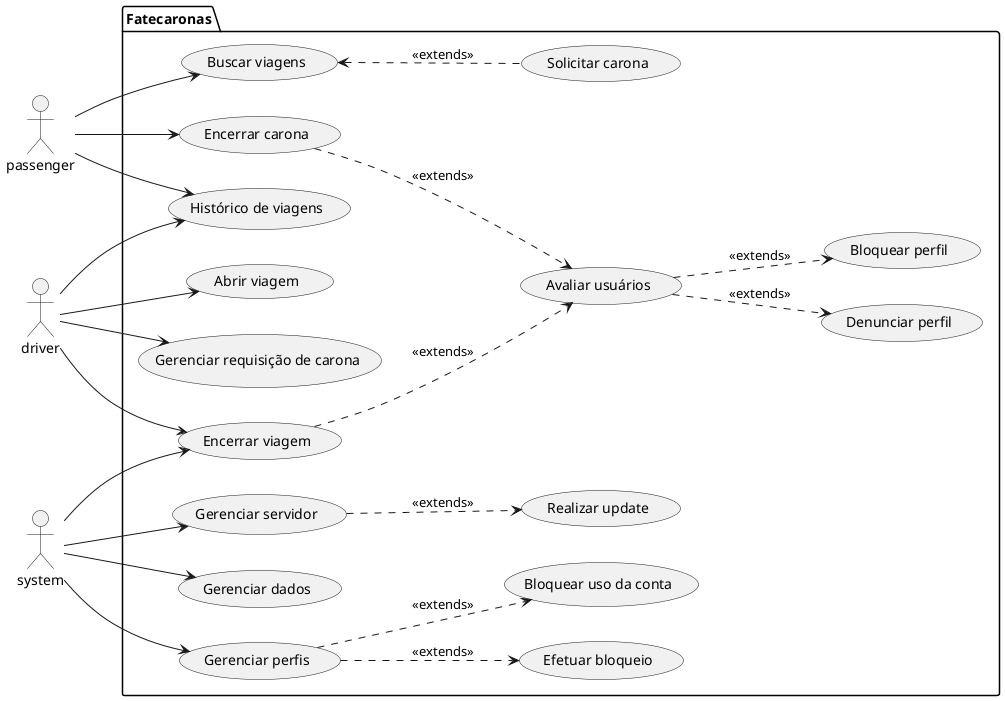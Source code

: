 @startuml Fatecaronas
left to right direction

' Actors
actor passenger as p
actor driver as d
actor system as a

package "Fatecaronas" {
    ' Usecases
    usecase "Buscar viagens" as UC1
    usecase "Solicitar carona" as UC2
    usecase "Encerrar carona" as UC3
    usecase "Histórico de viagens" as UC5
    usecase "Avaliar usuários" as UC6
    usecase "Abrir viagem" as UC7
    usecase "Gerenciar requisição de carona" as UC8
    usecase "Encerrar viagem" as UC9
    usecase "Denunciar perfil" as UC10
    usecase "Bloquear perfil" as UC11
    usecase "Gerenciar servidor" as UC12
    usecase "Gerenciar dados" as UC13
    usecase "Gerenciar perfis" as UC14
    usecase "Efetuar bloqueio" as UC15
    usecase "Bloquear uso da conta" as UC16
    usecase "Realizar update" as UC17
}

' Relations
p --> UC1
p --> UC3
p --> UC5
UC1 <.. UC2: <<extends>>
UC3 ..> UC6: <<extends>>
UC9 ..> UC6: <<extends>>
UC6 ..> UC10: <<extends>>
UC6 ..> UC11: <<extends>>
d --> UC7
d --> UC8
a --> UC9
d --> UC9
d --> UC5
a --> UC12
a --> UC13
a --> UC14
UC12 ..> UC17: <<extends>>
UC14 ..> UC15: <<extends>>
UC14 ..> UC16: <<extends>>

@enduml
